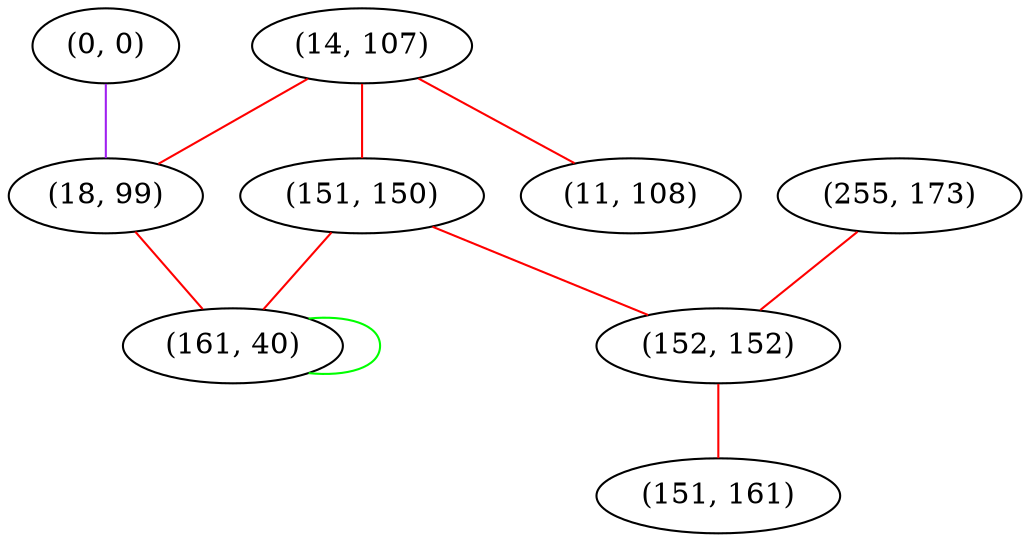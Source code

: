 graph "" {
"(14, 107)";
"(0, 0)";
"(18, 99)";
"(151, 150)";
"(255, 173)";
"(161, 40)";
"(152, 152)";
"(151, 161)";
"(11, 108)";
"(14, 107)" -- "(18, 99)"  [color=red, key=0, weight=1];
"(14, 107)" -- "(151, 150)"  [color=red, key=0, weight=1];
"(14, 107)" -- "(11, 108)"  [color=red, key=0, weight=1];
"(0, 0)" -- "(18, 99)"  [color=purple, key=0, weight=4];
"(18, 99)" -- "(161, 40)"  [color=red, key=0, weight=1];
"(151, 150)" -- "(161, 40)"  [color=red, key=0, weight=1];
"(151, 150)" -- "(152, 152)"  [color=red, key=0, weight=1];
"(255, 173)" -- "(152, 152)"  [color=red, key=0, weight=1];
"(161, 40)" -- "(161, 40)"  [color=green, key=0, weight=2];
"(152, 152)" -- "(151, 161)"  [color=red, key=0, weight=1];
}
